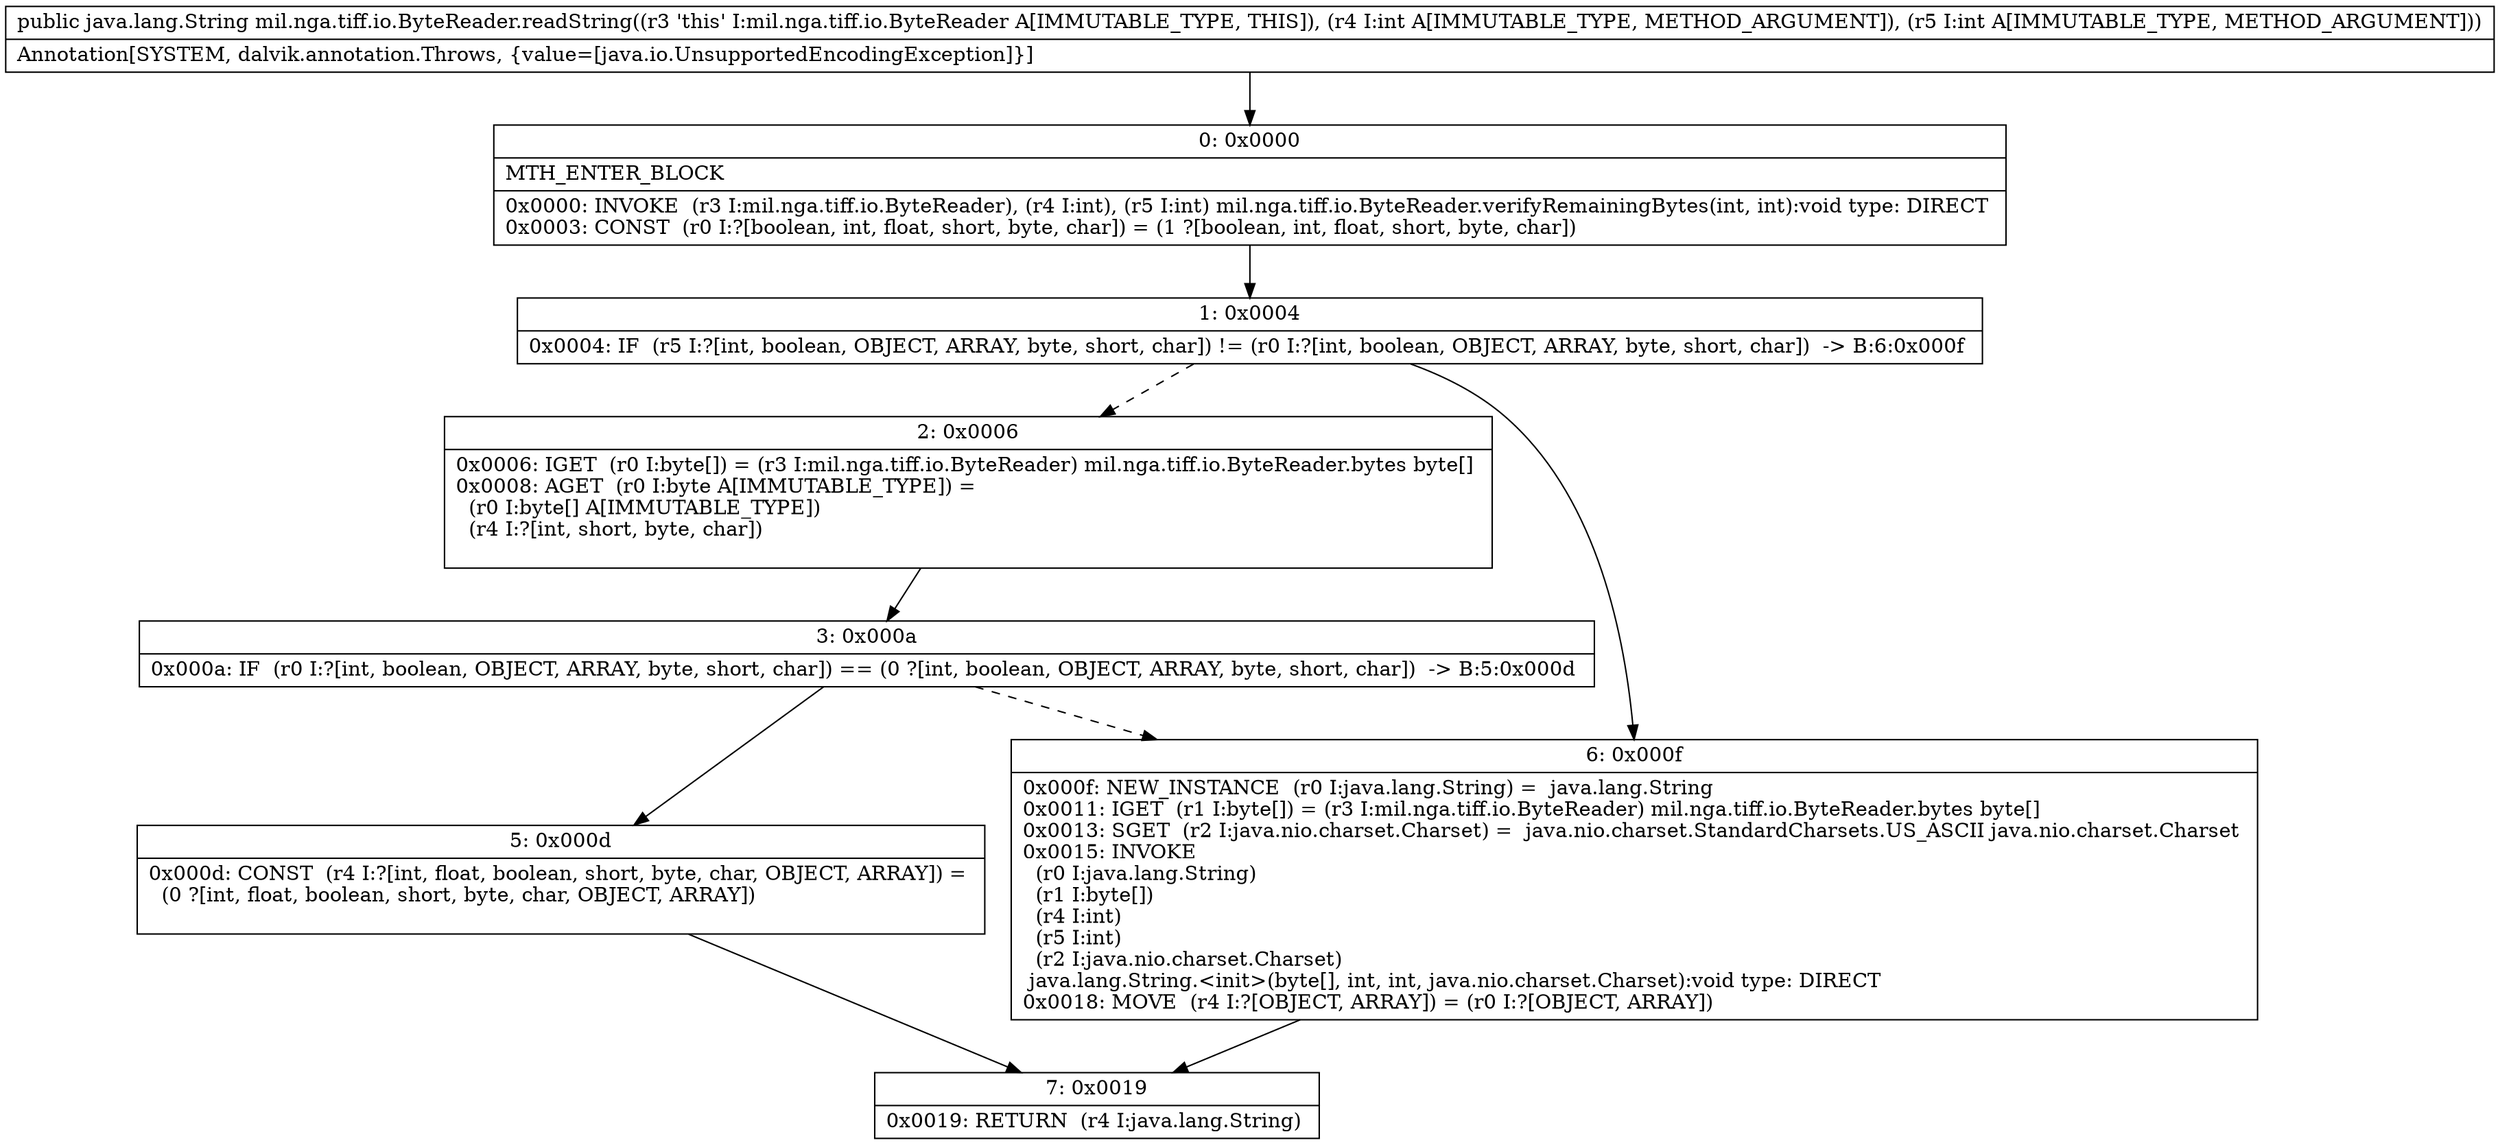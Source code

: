 digraph "CFG formil.nga.tiff.io.ByteReader.readString(II)Ljava\/lang\/String;" {
Node_0 [shape=record,label="{0\:\ 0x0000|MTH_ENTER_BLOCK\l|0x0000: INVOKE  (r3 I:mil.nga.tiff.io.ByteReader), (r4 I:int), (r5 I:int) mil.nga.tiff.io.ByteReader.verifyRemainingBytes(int, int):void type: DIRECT \l0x0003: CONST  (r0 I:?[boolean, int, float, short, byte, char]) = (1 ?[boolean, int, float, short, byte, char]) \l}"];
Node_1 [shape=record,label="{1\:\ 0x0004|0x0004: IF  (r5 I:?[int, boolean, OBJECT, ARRAY, byte, short, char]) != (r0 I:?[int, boolean, OBJECT, ARRAY, byte, short, char])  \-\> B:6:0x000f \l}"];
Node_2 [shape=record,label="{2\:\ 0x0006|0x0006: IGET  (r0 I:byte[]) = (r3 I:mil.nga.tiff.io.ByteReader) mil.nga.tiff.io.ByteReader.bytes byte[] \l0x0008: AGET  (r0 I:byte A[IMMUTABLE_TYPE]) = \l  (r0 I:byte[] A[IMMUTABLE_TYPE])\l  (r4 I:?[int, short, byte, char])\l \l}"];
Node_3 [shape=record,label="{3\:\ 0x000a|0x000a: IF  (r0 I:?[int, boolean, OBJECT, ARRAY, byte, short, char]) == (0 ?[int, boolean, OBJECT, ARRAY, byte, short, char])  \-\> B:5:0x000d \l}"];
Node_5 [shape=record,label="{5\:\ 0x000d|0x000d: CONST  (r4 I:?[int, float, boolean, short, byte, char, OBJECT, ARRAY]) = \l  (0 ?[int, float, boolean, short, byte, char, OBJECT, ARRAY])\l \l}"];
Node_6 [shape=record,label="{6\:\ 0x000f|0x000f: NEW_INSTANCE  (r0 I:java.lang.String) =  java.lang.String \l0x0011: IGET  (r1 I:byte[]) = (r3 I:mil.nga.tiff.io.ByteReader) mil.nga.tiff.io.ByteReader.bytes byte[] \l0x0013: SGET  (r2 I:java.nio.charset.Charset) =  java.nio.charset.StandardCharsets.US_ASCII java.nio.charset.Charset \l0x0015: INVOKE  \l  (r0 I:java.lang.String)\l  (r1 I:byte[])\l  (r4 I:int)\l  (r5 I:int)\l  (r2 I:java.nio.charset.Charset)\l java.lang.String.\<init\>(byte[], int, int, java.nio.charset.Charset):void type: DIRECT \l0x0018: MOVE  (r4 I:?[OBJECT, ARRAY]) = (r0 I:?[OBJECT, ARRAY]) \l}"];
Node_7 [shape=record,label="{7\:\ 0x0019|0x0019: RETURN  (r4 I:java.lang.String) \l}"];
MethodNode[shape=record,label="{public java.lang.String mil.nga.tiff.io.ByteReader.readString((r3 'this' I:mil.nga.tiff.io.ByteReader A[IMMUTABLE_TYPE, THIS]), (r4 I:int A[IMMUTABLE_TYPE, METHOD_ARGUMENT]), (r5 I:int A[IMMUTABLE_TYPE, METHOD_ARGUMENT]))  | Annotation[SYSTEM, dalvik.annotation.Throws, \{value=[java.io.UnsupportedEncodingException]\}]\l}"];
MethodNode -> Node_0;
Node_0 -> Node_1;
Node_1 -> Node_2[style=dashed];
Node_1 -> Node_6;
Node_2 -> Node_3;
Node_3 -> Node_5;
Node_3 -> Node_6[style=dashed];
Node_5 -> Node_7;
Node_6 -> Node_7;
}


